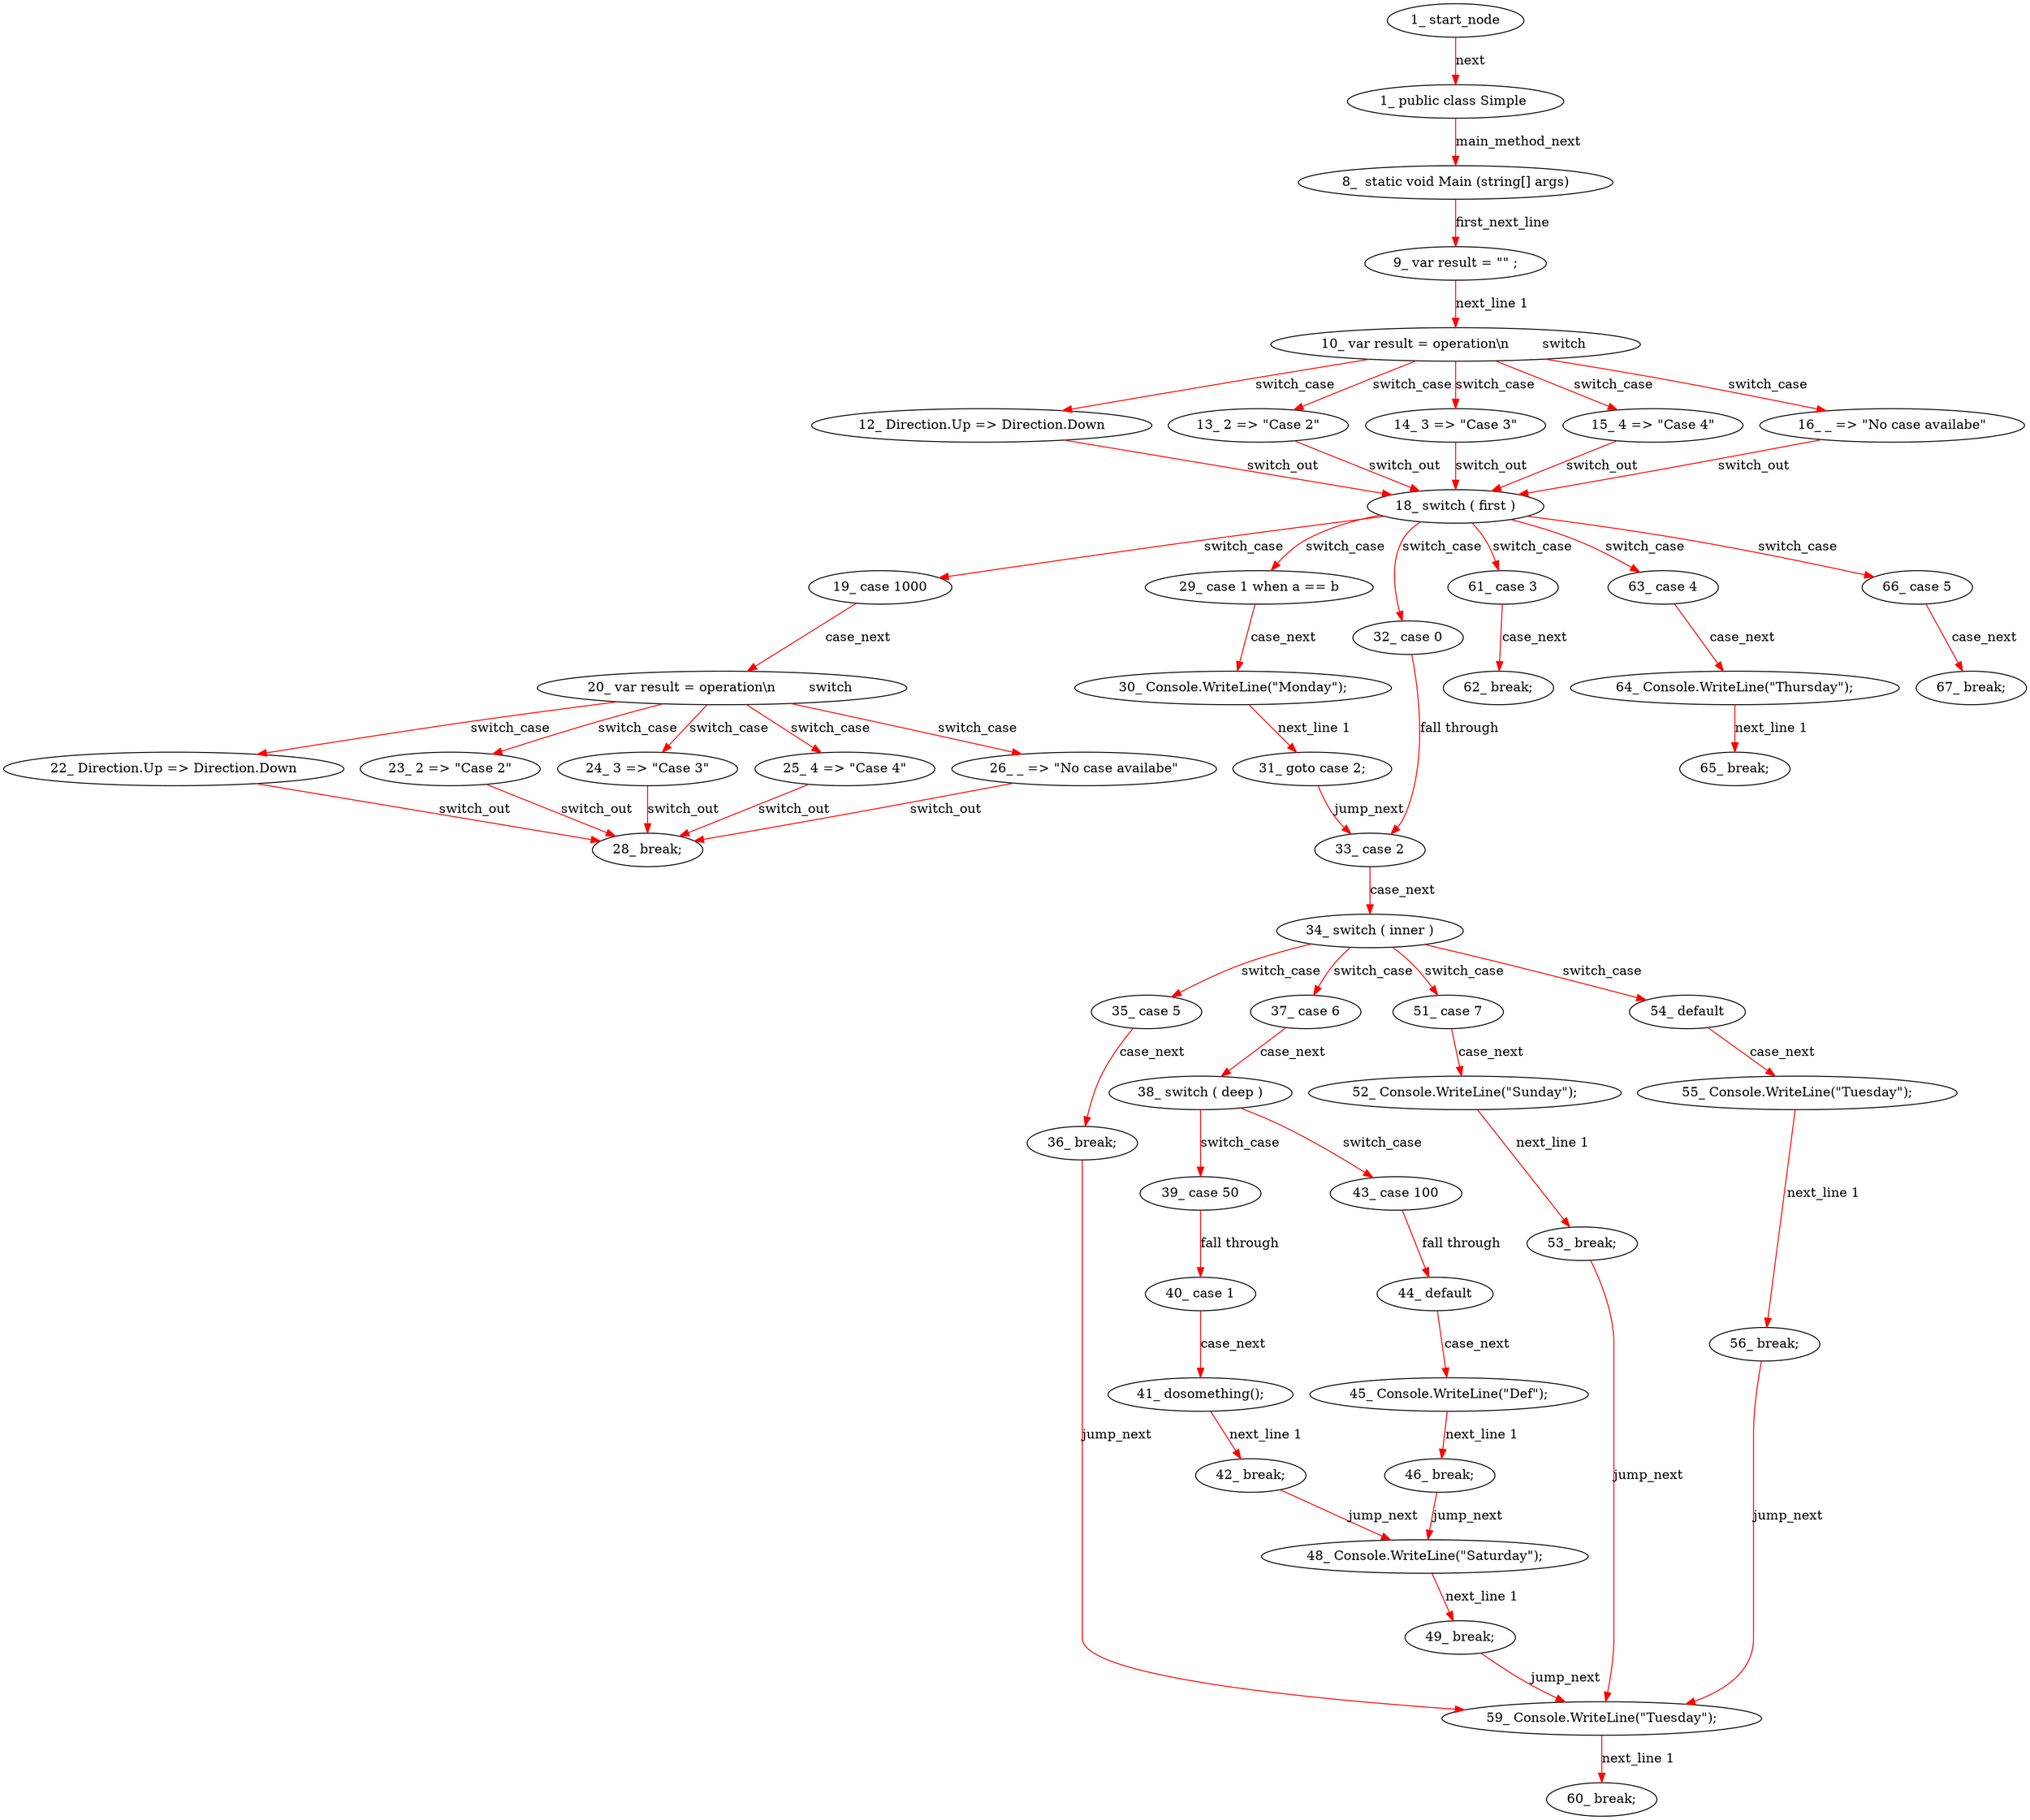 digraph  {
6 [label="1_\ public\ class\ Simple\ ", type_label=class_declaration];
22 [label="8_\ \ static\ void\ Main\ \(string\[\]\ args\)", type_label=method_declaration];
33 [label="9_\ var\ result\ =\ \"\"\ ;", type_label=local_declaration];
46 [label="10_\ var\ result\ =\ operation\\n\ \ \ \ \ \ \ \ switch\ ", type_label=switch_expression];
48 [label="12_\ Direction\.Up\ =>\ Direction\.Down", type_label=case_expression];
56 [label="13_\ 2\ =>\ \"Case\ 2\"", type_label=case_expression];
60 [label="14_\ 3\ =>\ \"Case\ 3\"", type_label=case_expression];
64 [label="15_\ 4\ =>\ \"Case\ 4\"", type_label=case_expression];
68 [label="16_\ _\ =>\ \"No\ case\ availabe\"", type_label=case_expression];
71 [label="18_\ switch\ \(\ first\ \)", type_label=switch_statement];
75 [label="19_\ case\ 1000", type_label=case];
83 [label="20_\ var\ result\ =\ operation\\n\ \ \ \ \ \ \ \ switch\ ", type_label=switch_expression];
85 [label="22_\ Direction\.Up\ =>\ Direction\.Down", type_label=case_expression];
93 [label="23_\ 2\ =>\ \"Case\ 2\"", type_label=case_expression];
97 [label="24_\ 3\ =>\ \"Case\ 3\"", type_label=case_expression];
101 [label="25_\ 4\ =>\ \"Case\ 4\"", type_label=case_expression];
105 [label="26_\ _\ =>\ \"No\ case\ availabe\"", type_label=case_expression];
108 [label="28_\ break;", type_label=expression_statement];
110 [label="29_\ case\ 1\ when\ a\ ==\ b", type_label=case];
117 [label="30_\ Console\.WriteLine\(\"Monday\"\);", type_label=expression_statement];
125 [label="31_\ goto\ case\ 2;", type_label=expression_statement];
128 [label="32_\ case\ 0", type_label=case];
130 [label="33_\ case\ 2", type_label=case];
132 [label="34_\ switch\ \(\ inner\ \)", type_label=switch_statement];
136 [label="35_\ case\ 5", type_label=case];
138 [label="36_\ break;", type_label=expression_statement];
140 [label="37_\ case\ 6", type_label=case];
142 [label="38_\ switch\ \(\ deep\ \)", type_label=switch_statement];
146 [label="39_\ case\ 50", type_label=case];
148 [label="40_\ case\ 1", type_label=case];
150 [label="41_\ dosomething\(\);", type_label=expression_statement];
154 [label="42_\ break;", type_label=expression_statement];
156 [label="43_\ case\ 100", type_label=case];
158 [label="44_\ default", type_label=case];
159 [label="45_\ Console\.WriteLine\(\"Def\"\);", type_label=expression_statement];
167 [label="46_\ break;", type_label=expression_statement];
168 [label="48_\ Console\.WriteLine\(\"Saturday\"\);", type_label=expression_statement];
176 [label="49_\ break;", type_label=expression_statement];
178 [label="51_\ case\ 7", type_label=case];
180 [label="52_\ Console\.WriteLine\(\"Sunday\"\);", type_label=expression_statement];
188 [label="53_\ break;", type_label=expression_statement];
190 [label="54_\ default", type_label=case];
191 [label="55_\ Console\.WriteLine\(\"Tuesday\"\);", type_label=expression_statement];
199 [label="56_\ break;", type_label=expression_statement];
200 [label="59_\ Console\.WriteLine\(\"Tuesday\"\);", type_label=expression_statement];
208 [label="60_\ break;", type_label=expression_statement];
210 [label="61_\ case\ 3", type_label=case];
212 [label="62_\ break;", type_label=expression_statement];
214 [label="63_\ case\ 4", type_label=case];
216 [label="64_\ Console\.WriteLine\(\"Thursday\"\);", type_label=expression_statement];
224 [label="65_\ break;", type_label=expression_statement];
226 [label="66_\ case\ 5", type_label=case];
228 [label="67_\ break;", type_label=expression_statement];
1 [label="1_\ start_node", type_label=start];
6 -> 22  [color=red, controlflow_type=main_method_next, edge_type=CFG_edge, key=0, label=main_method_next];
22 -> 33  [color=red, controlflow_type=first_next_line, edge_type=CFG_edge, key=0, label=first_next_line];
33 -> 46  [color=red, controlflow_type="next_line 1", edge_type=CFG_edge, key=0, label="next_line 1"];
46 -> 48  [color=red, controlflow_type=switch_case, edge_type=CFG_edge, key=0, label=switch_case];
46 -> 56  [color=red, controlflow_type=switch_case, edge_type=CFG_edge, key=0, label=switch_case];
46 -> 60  [color=red, controlflow_type=switch_case, edge_type=CFG_edge, key=0, label=switch_case];
46 -> 64  [color=red, controlflow_type=switch_case, edge_type=CFG_edge, key=0, label=switch_case];
46 -> 68  [color=red, controlflow_type=switch_case, edge_type=CFG_edge, key=0, label=switch_case];
48 -> 71  [color=red, controlflow_type=switch_out, edge_type=CFG_edge, key=0, label=switch_out];
56 -> 71  [color=red, controlflow_type=switch_out, edge_type=CFG_edge, key=0, label=switch_out];
60 -> 71  [color=red, controlflow_type=switch_out, edge_type=CFG_edge, key=0, label=switch_out];
64 -> 71  [color=red, controlflow_type=switch_out, edge_type=CFG_edge, key=0, label=switch_out];
68 -> 71  [color=red, controlflow_type=switch_out, edge_type=CFG_edge, key=0, label=switch_out];
71 -> 75  [color=red, controlflow_type=switch_case, edge_type=CFG_edge, key=0, label=switch_case];
71 -> 110  [color=red, controlflow_type=switch_case, edge_type=CFG_edge, key=0, label=switch_case];
71 -> 128  [color=red, controlflow_type=switch_case, edge_type=CFG_edge, key=0, label=switch_case];
71 -> 210  [color=red, controlflow_type=switch_case, edge_type=CFG_edge, key=0, label=switch_case];
71 -> 214  [color=red, controlflow_type=switch_case, edge_type=CFG_edge, key=0, label=switch_case];
71 -> 226  [color=red, controlflow_type=switch_case, edge_type=CFG_edge, key=0, label=switch_case];
75 -> 83  [color=red, controlflow_type=case_next, edge_type=CFG_edge, key=0, label=case_next];
83 -> 85  [color=red, controlflow_type=switch_case, edge_type=CFG_edge, key=0, label=switch_case];
83 -> 93  [color=red, controlflow_type=switch_case, edge_type=CFG_edge, key=0, label=switch_case];
83 -> 97  [color=red, controlflow_type=switch_case, edge_type=CFG_edge, key=0, label=switch_case];
83 -> 101  [color=red, controlflow_type=switch_case, edge_type=CFG_edge, key=0, label=switch_case];
83 -> 105  [color=red, controlflow_type=switch_case, edge_type=CFG_edge, key=0, label=switch_case];
85 -> 108  [color=red, controlflow_type=switch_out, edge_type=CFG_edge, key=0, label=switch_out];
93 -> 108  [color=red, controlflow_type=switch_out, edge_type=CFG_edge, key=0, label=switch_out];
97 -> 108  [color=red, controlflow_type=switch_out, edge_type=CFG_edge, key=0, label=switch_out];
101 -> 108  [color=red, controlflow_type=switch_out, edge_type=CFG_edge, key=0, label=switch_out];
105 -> 108  [color=red, controlflow_type=switch_out, edge_type=CFG_edge, key=0, label=switch_out];
110 -> 117  [color=red, controlflow_type=case_next, edge_type=CFG_edge, key=0, label=case_next];
117 -> 125  [color=red, controlflow_type="next_line 1", edge_type=CFG_edge, key=0, label="next_line 1"];
125 -> 130  [color=red, controlflow_type=jump_next, edge_type=CFG_edge, key=0, label=jump_next];
128 -> 130  [color=red, controlflow_type="fall through", edge_type=CFG_edge, key=0, label="fall through"];
130 -> 132  [color=red, controlflow_type=case_next, edge_type=CFG_edge, key=0, label=case_next];
132 -> 136  [color=red, controlflow_type=switch_case, edge_type=CFG_edge, key=0, label=switch_case];
132 -> 140  [color=red, controlflow_type=switch_case, edge_type=CFG_edge, key=0, label=switch_case];
132 -> 178  [color=red, controlflow_type=switch_case, edge_type=CFG_edge, key=0, label=switch_case];
132 -> 190  [color=red, controlflow_type=switch_case, edge_type=CFG_edge, key=0, label=switch_case];
136 -> 138  [color=red, controlflow_type=case_next, edge_type=CFG_edge, key=0, label=case_next];
138 -> 200  [color=red, controlflow_type=jump_next, edge_type=CFG_edge, key=0, label=jump_next];
140 -> 142  [color=red, controlflow_type=case_next, edge_type=CFG_edge, key=0, label=case_next];
142 -> 146  [color=red, controlflow_type=switch_case, edge_type=CFG_edge, key=0, label=switch_case];
142 -> 156  [color=red, controlflow_type=switch_case, edge_type=CFG_edge, key=0, label=switch_case];
146 -> 148  [color=red, controlflow_type="fall through", edge_type=CFG_edge, key=0, label="fall through"];
148 -> 150  [color=red, controlflow_type=case_next, edge_type=CFG_edge, key=0, label=case_next];
150 -> 154  [color=red, controlflow_type="next_line 1", edge_type=CFG_edge, key=0, label="next_line 1"];
154 -> 168  [color=red, controlflow_type=jump_next, edge_type=CFG_edge, key=0, label=jump_next];
156 -> 158  [color=red, controlflow_type="fall through", edge_type=CFG_edge, key=0, label="fall through"];
158 -> 159  [color=red, controlflow_type=case_next, edge_type=CFG_edge, key=0, label=case_next];
159 -> 167  [color=red, controlflow_type="next_line 1", edge_type=CFG_edge, key=0, label="next_line 1"];
167 -> 168  [color=red, controlflow_type=jump_next, edge_type=CFG_edge, key=0, label=jump_next];
168 -> 176  [color=red, controlflow_type="next_line 1", edge_type=CFG_edge, key=0, label="next_line 1"];
176 -> 200  [color=red, controlflow_type=jump_next, edge_type=CFG_edge, key=0, label=jump_next];
178 -> 180  [color=red, controlflow_type=case_next, edge_type=CFG_edge, key=0, label=case_next];
180 -> 188  [color=red, controlflow_type="next_line 1", edge_type=CFG_edge, key=0, label="next_line 1"];
188 -> 200  [color=red, controlflow_type=jump_next, edge_type=CFG_edge, key=0, label=jump_next];
190 -> 191  [color=red, controlflow_type=case_next, edge_type=CFG_edge, key=0, label=case_next];
191 -> 199  [color=red, controlflow_type="next_line 1", edge_type=CFG_edge, key=0, label="next_line 1"];
199 -> 200  [color=red, controlflow_type=jump_next, edge_type=CFG_edge, key=0, label=jump_next];
200 -> 208  [color=red, controlflow_type="next_line 1", edge_type=CFG_edge, key=0, label="next_line 1"];
210 -> 212  [color=red, controlflow_type=case_next, edge_type=CFG_edge, key=0, label=case_next];
214 -> 216  [color=red, controlflow_type=case_next, edge_type=CFG_edge, key=0, label=case_next];
216 -> 224  [color=red, controlflow_type="next_line 1", edge_type=CFG_edge, key=0, label="next_line 1"];
226 -> 228  [color=red, controlflow_type=case_next, edge_type=CFG_edge, key=0, label=case_next];
1 -> 6  [color=red, controlflow_type=next, edge_type=CFG_edge, key=0, label=next];
}
